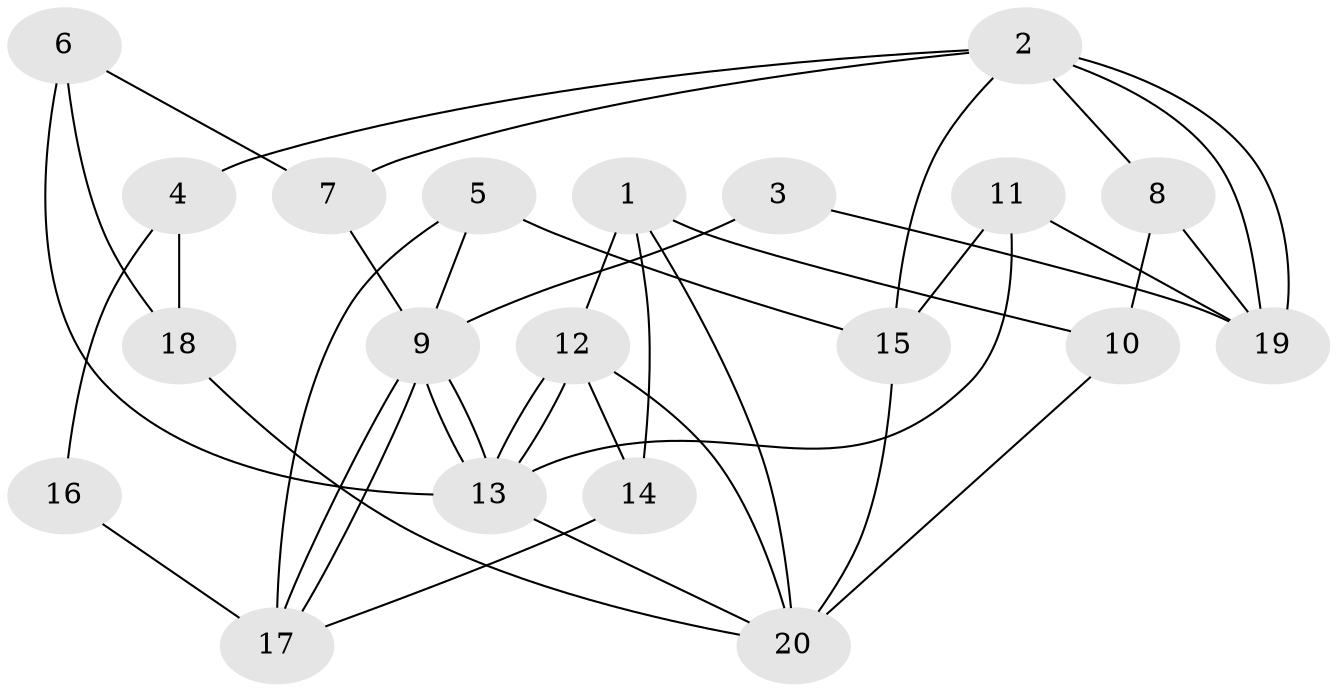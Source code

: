 // Generated by graph-tools (version 1.1) at 2025/46/02/15/25 05:46:28]
// undirected, 20 vertices, 40 edges
graph export_dot {
graph [start="1"]
  node [color=gray90,style=filled];
  1;
  2;
  3;
  4;
  5;
  6;
  7;
  8;
  9;
  10;
  11;
  12;
  13;
  14;
  15;
  16;
  17;
  18;
  19;
  20;
  1 -- 14;
  1 -- 20;
  1 -- 10;
  1 -- 12;
  2 -- 19;
  2 -- 19;
  2 -- 8;
  2 -- 4;
  2 -- 7;
  2 -- 15;
  3 -- 19;
  3 -- 9;
  4 -- 18;
  4 -- 16;
  5 -- 9;
  5 -- 15;
  5 -- 17;
  6 -- 13;
  6 -- 7;
  6 -- 18;
  7 -- 9;
  8 -- 10;
  8 -- 19;
  9 -- 17;
  9 -- 17;
  9 -- 13;
  9 -- 13;
  10 -- 20;
  11 -- 15;
  11 -- 13;
  11 -- 19;
  12 -- 13;
  12 -- 13;
  12 -- 14;
  12 -- 20;
  13 -- 20;
  14 -- 17;
  15 -- 20;
  16 -- 17;
  18 -- 20;
}
